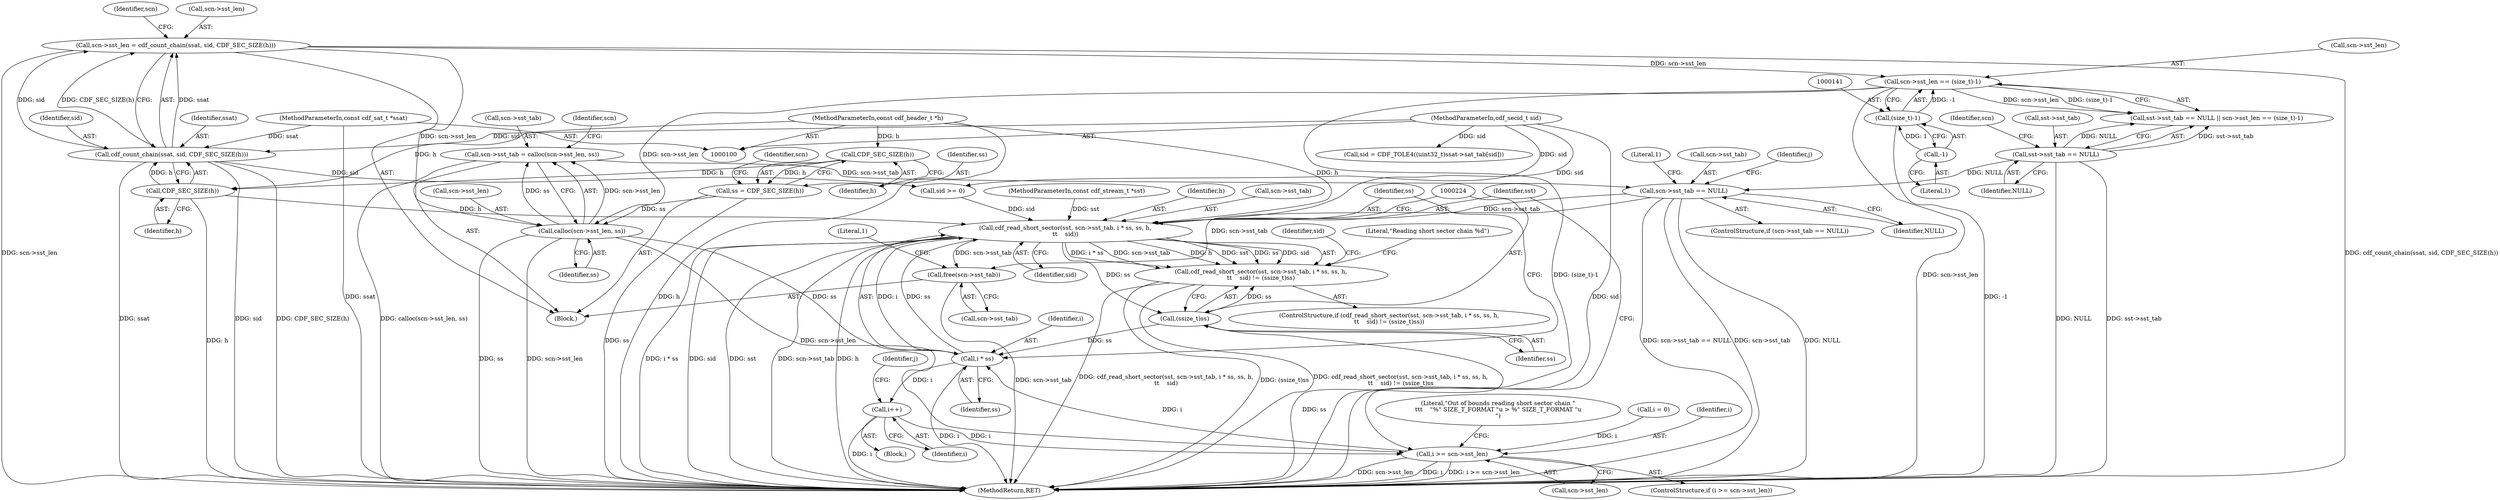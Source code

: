 digraph "1_file_1aec04dbf8a24b8a6ba64c4f74efa0628e36db0b_1@pointer" {
"1000157" [label="(Call,scn->sst_tab == NULL)"];
"1000147" [label="(Call,scn->sst_tab = calloc(scn->sst_len, ss))"];
"1000151" [label="(Call,calloc(scn->sst_len, ss))"];
"1000115" [label="(Call,scn->sst_len = cdf_count_chain(ssat, sid, CDF_SEC_SIZE(h)))"];
"1000119" [label="(Call,cdf_count_chain(ssat, sid, CDF_SEC_SIZE(h)))"];
"1000102" [label="(MethodParameterIn,const cdf_sat_t *ssat)"];
"1000104" [label="(MethodParameterIn,cdf_secid_t sid)"];
"1000122" [label="(Call,CDF_SEC_SIZE(h))"];
"1000111" [label="(Call,CDF_SEC_SIZE(h))"];
"1000101" [label="(MethodParameterIn,const cdf_header_t *h)"];
"1000136" [label="(Call,scn->sst_len == (size_t)-1)"];
"1000140" [label="(Call,(size_t)-1)"];
"1000142" [label="(Call,-1)"];
"1000109" [label="(Call,ss = CDF_SEC_SIZE(h))"];
"1000131" [label="(Call,sst->sst_tab == NULL)"];
"1000212" [label="(Call,cdf_read_short_sector(sst, scn->sst_tab, i * ss, ss, h,\n\t\t    sid))"];
"1000211" [label="(Call,cdf_read_short_sector(sst, scn->sst_tab, i * ss, ss, h,\n\t\t    sid) != (ssize_t)ss)"];
"1000223" [label="(Call,(ssize_t)ss)"];
"1000217" [label="(Call,i * ss)"];
"1000175" [label="(Call,i++)"];
"1000192" [label="(Call,i >= scn->sst_len)"];
"1000245" [label="(Call,free(scn->sst_tab))"];
"1000246" [label="(Call,scn->sst_tab)"];
"1000157" [label="(Call,scn->sst_tab == NULL)"];
"1000175" [label="(Call,i++)"];
"1000101" [label="(MethodParameterIn,const cdf_header_t *h)"];
"1000142" [label="(Call,-1)"];
"1000119" [label="(Call,cdf_count_chain(ssat, sid, CDF_SEC_SIZE(h)))"];
"1000117" [label="(Identifier,scn)"];
"1000138" [label="(Identifier,scn)"];
"1000140" [label="(Call,(size_t)-1)"];
"1000200" [label="(Literal,\"Out of bounds reading short sector chain \"\n\t\t\t    \"%\" SIZE_T_FORMAT \"u > %\" SIZE_T_FORMAT \"u\n\")"];
"1000110" [label="(Identifier,ss)"];
"1000156" [label="(ControlStructure,if (scn->sst_tab == NULL))"];
"1000103" [label="(MethodParameterIn,const cdf_stream_t *sst)"];
"1000115" [label="(Call,scn->sst_len = cdf_count_chain(ssat, sid, CDF_SEC_SIZE(h)))"];
"1000123" [label="(Identifier,h)"];
"1000168" [label="(Call,i = 0)"];
"1000155" [label="(Identifier,ss)"];
"1000136" [label="(Call,scn->sst_len == (size_t)-1)"];
"1000251" [label="(Literal,1)"];
"1000161" [label="(Identifier,NULL)"];
"1000135" [label="(Identifier,NULL)"];
"1000176" [label="(Identifier,i)"];
"1000223" [label="(Call,(ssize_t)ss)"];
"1000151" [label="(Call,calloc(scn->sst_len, ss))"];
"1000192" [label="(Call,i >= scn->sst_len)"];
"1000164" [label="(Literal,1)"];
"1000233" [label="(Identifier,sid)"];
"1000219" [label="(Identifier,ss)"];
"1000147" [label="(Call,scn->sst_tab = calloc(scn->sst_len, ss))"];
"1000232" [label="(Call,sid = CDF_TOLE4((uint32_t)ssat->sat_tab[sid]))"];
"1000111" [label="(Call,CDF_SEC_SIZE(h))"];
"1000174" [label="(Block,)"];
"1000112" [label="(Identifier,h)"];
"1000131" [label="(Call,sst->sst_tab == NULL)"];
"1000222" [label="(Identifier,sid)"];
"1000229" [label="(Literal,\"Reading short sector chain %d\")"];
"1000252" [label="(MethodReturn,RET)"];
"1000107" [label="(Block,)"];
"1000221" [label="(Identifier,h)"];
"1000211" [label="(Call,cdf_read_short_sector(sst, scn->sst_tab, i * ss, ss, h,\n\t\t    sid) != (ssize_t)ss)"];
"1000220" [label="(Identifier,ss)"];
"1000122" [label="(Call,CDF_SEC_SIZE(h))"];
"1000104" [label="(MethodParameterIn,cdf_secid_t sid)"];
"1000193" [label="(Identifier,i)"];
"1000152" [label="(Call,scn->sst_len)"];
"1000126" [label="(Identifier,scn)"];
"1000102" [label="(MethodParameterIn,const cdf_sat_t *ssat)"];
"1000225" [label="(Identifier,ss)"];
"1000132" [label="(Call,sst->sst_tab)"];
"1000158" [label="(Call,scn->sst_tab)"];
"1000116" [label="(Call,scn->sst_len)"];
"1000178" [label="(Identifier,j)"];
"1000212" [label="(Call,cdf_read_short_sector(sst, scn->sst_tab, i * ss, ss, h,\n\t\t    sid))"];
"1000120" [label="(Identifier,ssat)"];
"1000167" [label="(Identifier,j)"];
"1000137" [label="(Call,scn->sst_len)"];
"1000214" [label="(Call,scn->sst_tab)"];
"1000217" [label="(Call,i * ss)"];
"1000148" [label="(Call,scn->sst_tab)"];
"1000191" [label="(ControlStructure,if (i >= scn->sst_len))"];
"1000171" [label="(Call,sid >= 0)"];
"1000130" [label="(Call,sst->sst_tab == NULL || scn->sst_len == (size_t)-1)"];
"1000159" [label="(Identifier,scn)"];
"1000143" [label="(Literal,1)"];
"1000245" [label="(Call,free(scn->sst_tab))"];
"1000121" [label="(Identifier,sid)"];
"1000218" [label="(Identifier,i)"];
"1000213" [label="(Identifier,sst)"];
"1000194" [label="(Call,scn->sst_len)"];
"1000109" [label="(Call,ss = CDF_SEC_SIZE(h))"];
"1000210" [label="(ControlStructure,if (cdf_read_short_sector(sst, scn->sst_tab, i * ss, ss, h,\n\t\t    sid) != (ssize_t)ss))"];
"1000157" -> "1000156"  [label="AST: "];
"1000157" -> "1000161"  [label="CFG: "];
"1000158" -> "1000157"  [label="AST: "];
"1000161" -> "1000157"  [label="AST: "];
"1000164" -> "1000157"  [label="CFG: "];
"1000167" -> "1000157"  [label="CFG: "];
"1000157" -> "1000252"  [label="DDG: scn->sst_tab == NULL"];
"1000157" -> "1000252"  [label="DDG: scn->sst_tab"];
"1000157" -> "1000252"  [label="DDG: NULL"];
"1000147" -> "1000157"  [label="DDG: scn->sst_tab"];
"1000131" -> "1000157"  [label="DDG: NULL"];
"1000157" -> "1000212"  [label="DDG: scn->sst_tab"];
"1000157" -> "1000245"  [label="DDG: scn->sst_tab"];
"1000147" -> "1000107"  [label="AST: "];
"1000147" -> "1000151"  [label="CFG: "];
"1000148" -> "1000147"  [label="AST: "];
"1000151" -> "1000147"  [label="AST: "];
"1000159" -> "1000147"  [label="CFG: "];
"1000147" -> "1000252"  [label="DDG: calloc(scn->sst_len, ss)"];
"1000151" -> "1000147"  [label="DDG: scn->sst_len"];
"1000151" -> "1000147"  [label="DDG: ss"];
"1000151" -> "1000155"  [label="CFG: "];
"1000152" -> "1000151"  [label="AST: "];
"1000155" -> "1000151"  [label="AST: "];
"1000151" -> "1000252"  [label="DDG: scn->sst_len"];
"1000151" -> "1000252"  [label="DDG: ss"];
"1000115" -> "1000151"  [label="DDG: scn->sst_len"];
"1000136" -> "1000151"  [label="DDG: scn->sst_len"];
"1000109" -> "1000151"  [label="DDG: ss"];
"1000151" -> "1000192"  [label="DDG: scn->sst_len"];
"1000151" -> "1000217"  [label="DDG: ss"];
"1000115" -> "1000107"  [label="AST: "];
"1000115" -> "1000119"  [label="CFG: "];
"1000116" -> "1000115"  [label="AST: "];
"1000119" -> "1000115"  [label="AST: "];
"1000126" -> "1000115"  [label="CFG: "];
"1000115" -> "1000252"  [label="DDG: cdf_count_chain(ssat, sid, CDF_SEC_SIZE(h))"];
"1000115" -> "1000252"  [label="DDG: scn->sst_len"];
"1000119" -> "1000115"  [label="DDG: ssat"];
"1000119" -> "1000115"  [label="DDG: sid"];
"1000119" -> "1000115"  [label="DDG: CDF_SEC_SIZE(h)"];
"1000115" -> "1000136"  [label="DDG: scn->sst_len"];
"1000119" -> "1000122"  [label="CFG: "];
"1000120" -> "1000119"  [label="AST: "];
"1000121" -> "1000119"  [label="AST: "];
"1000122" -> "1000119"  [label="AST: "];
"1000119" -> "1000252"  [label="DDG: sid"];
"1000119" -> "1000252"  [label="DDG: ssat"];
"1000119" -> "1000252"  [label="DDG: CDF_SEC_SIZE(h)"];
"1000102" -> "1000119"  [label="DDG: ssat"];
"1000104" -> "1000119"  [label="DDG: sid"];
"1000122" -> "1000119"  [label="DDG: h"];
"1000119" -> "1000171"  [label="DDG: sid"];
"1000102" -> "1000100"  [label="AST: "];
"1000102" -> "1000252"  [label="DDG: ssat"];
"1000104" -> "1000100"  [label="AST: "];
"1000104" -> "1000252"  [label="DDG: sid"];
"1000104" -> "1000171"  [label="DDG: sid"];
"1000104" -> "1000212"  [label="DDG: sid"];
"1000104" -> "1000232"  [label="DDG: sid"];
"1000122" -> "1000123"  [label="CFG: "];
"1000123" -> "1000122"  [label="AST: "];
"1000122" -> "1000252"  [label="DDG: h"];
"1000111" -> "1000122"  [label="DDG: h"];
"1000101" -> "1000122"  [label="DDG: h"];
"1000122" -> "1000212"  [label="DDG: h"];
"1000111" -> "1000109"  [label="AST: "];
"1000111" -> "1000112"  [label="CFG: "];
"1000112" -> "1000111"  [label="AST: "];
"1000109" -> "1000111"  [label="CFG: "];
"1000111" -> "1000109"  [label="DDG: h"];
"1000101" -> "1000111"  [label="DDG: h"];
"1000101" -> "1000100"  [label="AST: "];
"1000101" -> "1000252"  [label="DDG: h"];
"1000101" -> "1000212"  [label="DDG: h"];
"1000136" -> "1000130"  [label="AST: "];
"1000136" -> "1000140"  [label="CFG: "];
"1000137" -> "1000136"  [label="AST: "];
"1000140" -> "1000136"  [label="AST: "];
"1000130" -> "1000136"  [label="CFG: "];
"1000136" -> "1000252"  [label="DDG: (size_t)-1"];
"1000136" -> "1000252"  [label="DDG: scn->sst_len"];
"1000136" -> "1000130"  [label="DDG: scn->sst_len"];
"1000136" -> "1000130"  [label="DDG: (size_t)-1"];
"1000140" -> "1000136"  [label="DDG: -1"];
"1000140" -> "1000142"  [label="CFG: "];
"1000141" -> "1000140"  [label="AST: "];
"1000142" -> "1000140"  [label="AST: "];
"1000140" -> "1000252"  [label="DDG: -1"];
"1000142" -> "1000140"  [label="DDG: 1"];
"1000142" -> "1000143"  [label="CFG: "];
"1000143" -> "1000142"  [label="AST: "];
"1000109" -> "1000107"  [label="AST: "];
"1000110" -> "1000109"  [label="AST: "];
"1000117" -> "1000109"  [label="CFG: "];
"1000109" -> "1000252"  [label="DDG: ss"];
"1000131" -> "1000130"  [label="AST: "];
"1000131" -> "1000135"  [label="CFG: "];
"1000132" -> "1000131"  [label="AST: "];
"1000135" -> "1000131"  [label="AST: "];
"1000138" -> "1000131"  [label="CFG: "];
"1000130" -> "1000131"  [label="CFG: "];
"1000131" -> "1000252"  [label="DDG: sst->sst_tab"];
"1000131" -> "1000252"  [label="DDG: NULL"];
"1000131" -> "1000130"  [label="DDG: sst->sst_tab"];
"1000131" -> "1000130"  [label="DDG: NULL"];
"1000212" -> "1000211"  [label="AST: "];
"1000212" -> "1000222"  [label="CFG: "];
"1000213" -> "1000212"  [label="AST: "];
"1000214" -> "1000212"  [label="AST: "];
"1000217" -> "1000212"  [label="AST: "];
"1000220" -> "1000212"  [label="AST: "];
"1000221" -> "1000212"  [label="AST: "];
"1000222" -> "1000212"  [label="AST: "];
"1000224" -> "1000212"  [label="CFG: "];
"1000212" -> "1000252"  [label="DDG: h"];
"1000212" -> "1000252"  [label="DDG: i * ss"];
"1000212" -> "1000252"  [label="DDG: scn->sst_tab"];
"1000212" -> "1000252"  [label="DDG: sid"];
"1000212" -> "1000252"  [label="DDG: sst"];
"1000212" -> "1000211"  [label="DDG: i * ss"];
"1000212" -> "1000211"  [label="DDG: scn->sst_tab"];
"1000212" -> "1000211"  [label="DDG: h"];
"1000212" -> "1000211"  [label="DDG: sst"];
"1000212" -> "1000211"  [label="DDG: ss"];
"1000212" -> "1000211"  [label="DDG: sid"];
"1000103" -> "1000212"  [label="DDG: sst"];
"1000217" -> "1000212"  [label="DDG: i"];
"1000217" -> "1000212"  [label="DDG: ss"];
"1000171" -> "1000212"  [label="DDG: sid"];
"1000212" -> "1000223"  [label="DDG: ss"];
"1000212" -> "1000245"  [label="DDG: scn->sst_tab"];
"1000211" -> "1000210"  [label="AST: "];
"1000211" -> "1000223"  [label="CFG: "];
"1000223" -> "1000211"  [label="AST: "];
"1000229" -> "1000211"  [label="CFG: "];
"1000233" -> "1000211"  [label="CFG: "];
"1000211" -> "1000252"  [label="DDG: cdf_read_short_sector(sst, scn->sst_tab, i * ss, ss, h,\n\t\t    sid)"];
"1000211" -> "1000252"  [label="DDG: (ssize_t)ss"];
"1000211" -> "1000252"  [label="DDG: cdf_read_short_sector(sst, scn->sst_tab, i * ss, ss, h,\n\t\t    sid) != (ssize_t)ss"];
"1000223" -> "1000211"  [label="DDG: ss"];
"1000223" -> "1000225"  [label="CFG: "];
"1000224" -> "1000223"  [label="AST: "];
"1000225" -> "1000223"  [label="AST: "];
"1000223" -> "1000252"  [label="DDG: ss"];
"1000223" -> "1000217"  [label="DDG: ss"];
"1000217" -> "1000219"  [label="CFG: "];
"1000218" -> "1000217"  [label="AST: "];
"1000219" -> "1000217"  [label="AST: "];
"1000220" -> "1000217"  [label="CFG: "];
"1000217" -> "1000252"  [label="DDG: i"];
"1000217" -> "1000175"  [label="DDG: i"];
"1000192" -> "1000217"  [label="DDG: i"];
"1000175" -> "1000174"  [label="AST: "];
"1000175" -> "1000176"  [label="CFG: "];
"1000176" -> "1000175"  [label="AST: "];
"1000178" -> "1000175"  [label="CFG: "];
"1000175" -> "1000252"  [label="DDG: i"];
"1000175" -> "1000192"  [label="DDG: i"];
"1000192" -> "1000191"  [label="AST: "];
"1000192" -> "1000194"  [label="CFG: "];
"1000193" -> "1000192"  [label="AST: "];
"1000194" -> "1000192"  [label="AST: "];
"1000200" -> "1000192"  [label="CFG: "];
"1000213" -> "1000192"  [label="CFG: "];
"1000192" -> "1000252"  [label="DDG: scn->sst_len"];
"1000192" -> "1000252"  [label="DDG: i"];
"1000192" -> "1000252"  [label="DDG: i >= scn->sst_len"];
"1000168" -> "1000192"  [label="DDG: i"];
"1000245" -> "1000107"  [label="AST: "];
"1000245" -> "1000246"  [label="CFG: "];
"1000246" -> "1000245"  [label="AST: "];
"1000251" -> "1000245"  [label="CFG: "];
"1000245" -> "1000252"  [label="DDG: scn->sst_tab"];
}
